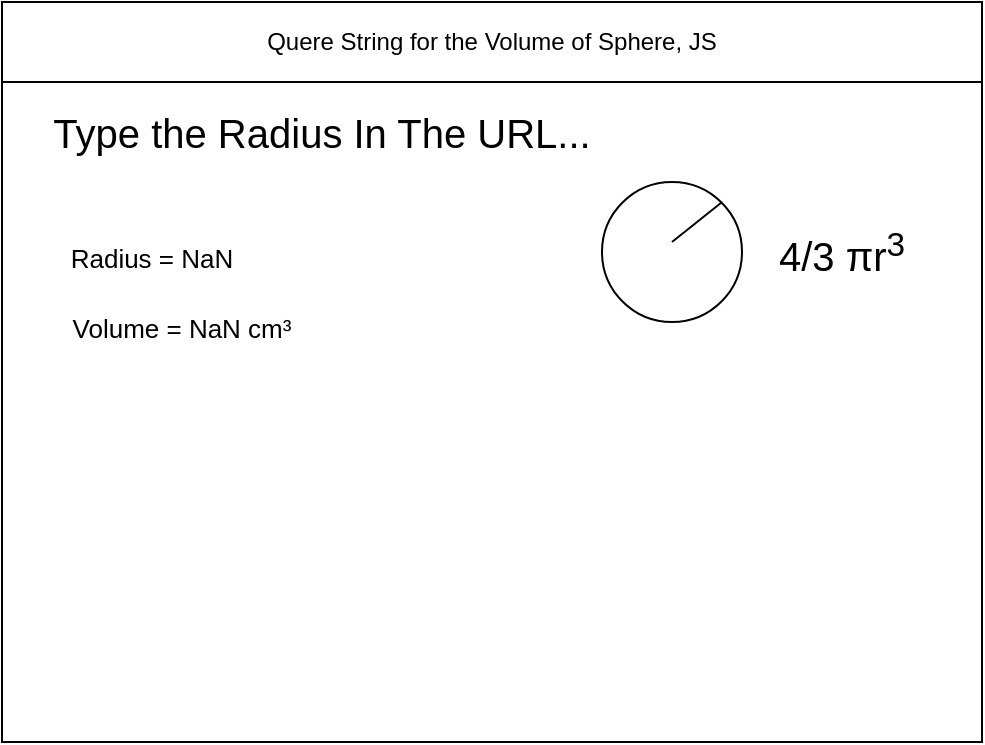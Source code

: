 <mxfile>
    <diagram id="pIaEtrtLPv3HG8r1JEND" name="Page-1">
        <mxGraphModel dx="657" dy="501" grid="1" gridSize="10" guides="1" tooltips="1" connect="1" arrows="1" fold="1" page="1" pageScale="1" pageWidth="850" pageHeight="1100" math="0" shadow="0">
            <root>
                <mxCell id="0"/>
                <mxCell id="1" parent="0"/>
                <mxCell id="2" value="" style="rounded=0;whiteSpace=wrap;html=1;" parent="1" vertex="1">
                    <mxGeometry x="80" y="80" width="490" height="370" as="geometry"/>
                </mxCell>
                <mxCell id="3" value="Quere String for the Volume of Sphere, JS" style="rounded=0;whiteSpace=wrap;html=1;" parent="1" vertex="1">
                    <mxGeometry x="80" y="80" width="490" height="40" as="geometry"/>
                </mxCell>
                <mxCell id="7" value="" style="ellipse;whiteSpace=wrap;html=1;aspect=fixed;" vertex="1" parent="1">
                    <mxGeometry x="380" y="170" width="70" height="70" as="geometry"/>
                </mxCell>
                <mxCell id="8" value="&lt;font style=&quot;font-size: 20px&quot;&gt;Type the Radius In The URL...&lt;/font&gt;" style="text;html=1;strokeColor=none;fillColor=none;align=center;verticalAlign=middle;whiteSpace=wrap;rounded=0;" vertex="1" parent="1">
                    <mxGeometry x="100" y="130" width="280" height="30" as="geometry"/>
                </mxCell>
                <mxCell id="9" value="4/3 πr&lt;sup&gt;3&lt;/sup&gt;" style="text;html=1;strokeColor=none;fillColor=none;align=center;verticalAlign=middle;whiteSpace=wrap;rounded=0;fontSize=20;" vertex="1" parent="1">
                    <mxGeometry x="460" y="190" width="80" height="30" as="geometry"/>
                </mxCell>
                <mxCell id="10" value="" style="endArrow=none;html=1;fontSize=20;entryX=1;entryY=0;entryDx=0;entryDy=0;" edge="1" parent="1" target="7">
                    <mxGeometry width="50" height="50" relative="1" as="geometry">
                        <mxPoint x="415" y="200" as="sourcePoint"/>
                        <mxPoint x="435" y="180" as="targetPoint"/>
                    </mxGeometry>
                </mxCell>
                <mxCell id="11" value="&lt;font style=&quot;font-size: 13px&quot;&gt;Radius = NaN&lt;/font&gt;" style="text;html=1;strokeColor=none;fillColor=none;align=center;verticalAlign=middle;whiteSpace=wrap;rounded=0;fontSize=20;" vertex="1" parent="1">
                    <mxGeometry x="110" y="195" width="90" height="20" as="geometry"/>
                </mxCell>
                <mxCell id="12" value="&lt;font style=&quot;font-size: 13px&quot;&gt;Volume = NaN cm³&lt;/font&gt;" style="text;html=1;strokeColor=none;fillColor=none;align=center;verticalAlign=middle;whiteSpace=wrap;rounded=0;fontSize=20;" vertex="1" parent="1">
                    <mxGeometry x="110" y="230" width="120" height="20" as="geometry"/>
                </mxCell>
            </root>
        </mxGraphModel>
    </diagram>
</mxfile>